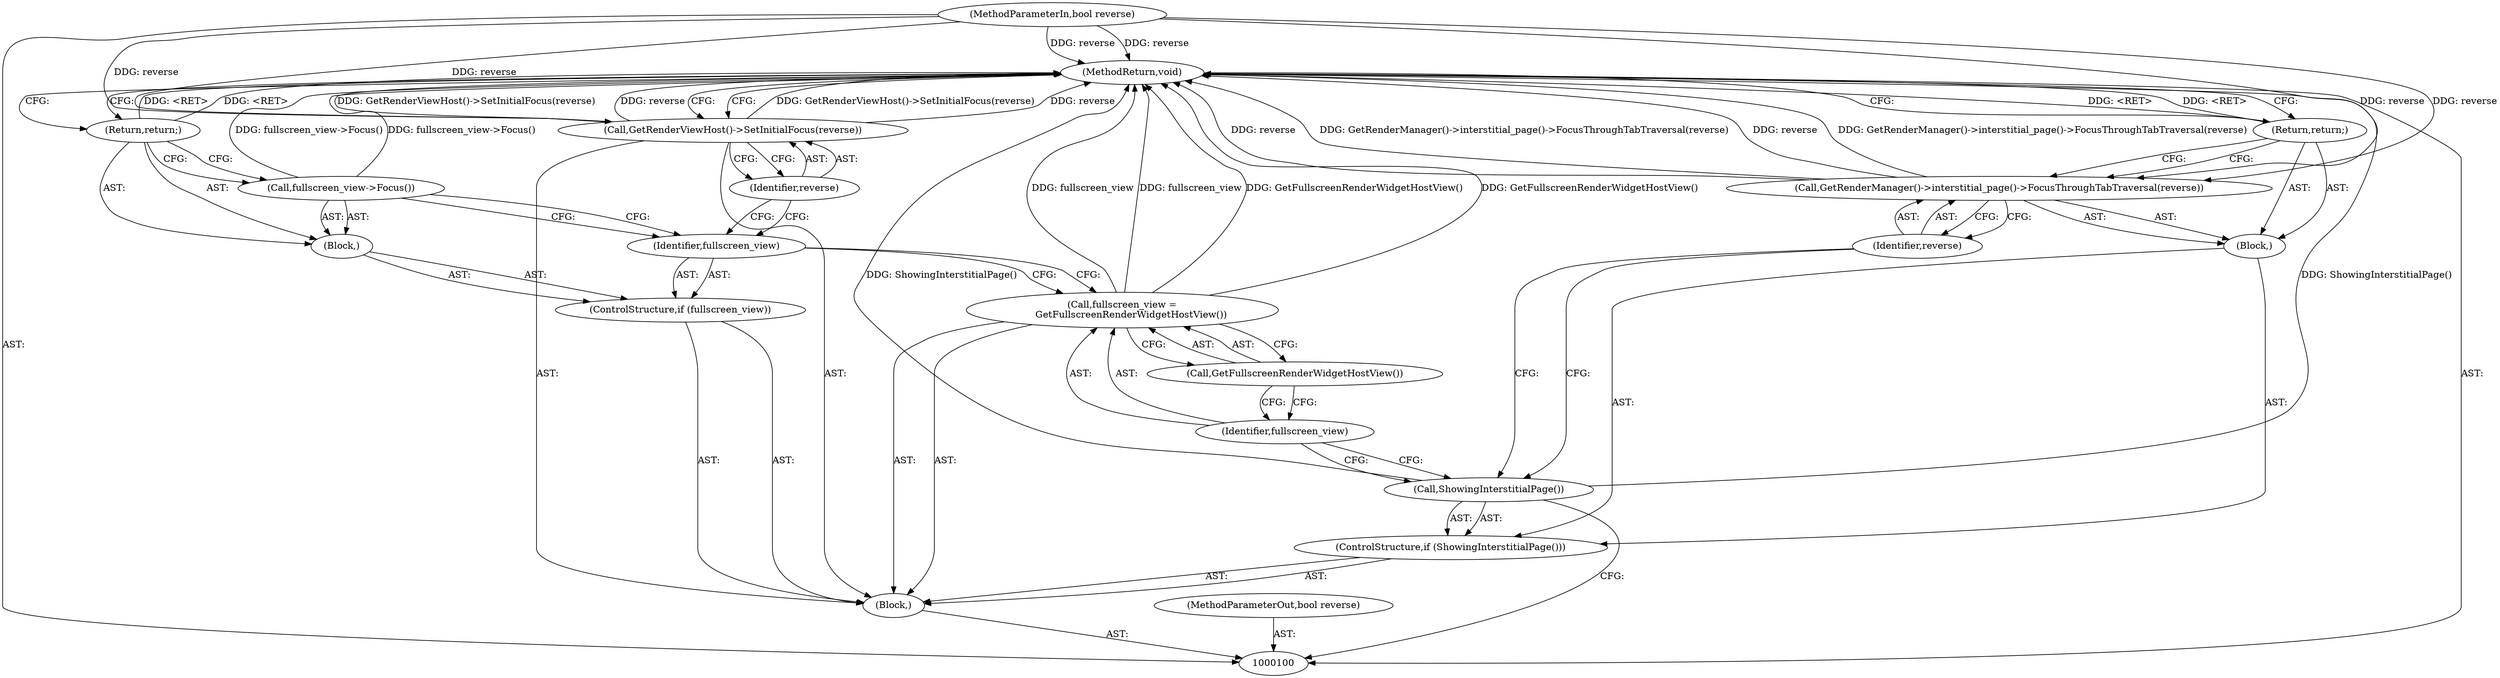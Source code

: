 digraph "1_Chrome_adca986a53b31b6da4cb22f8e755f6856daea89a_7" {
"1000119" [label="(MethodReturn,void)"];
"1000101" [label="(MethodParameterIn,bool reverse)"];
"1000146" [label="(MethodParameterOut,bool reverse)"];
"1000102" [label="(Block,)"];
"1000116" [label="(Return,return;)"];
"1000117" [label="(Call,GetRenderViewHost()->SetInitialFocus(reverse))"];
"1000118" [label="(Identifier,reverse)"];
"1000103" [label="(ControlStructure,if (ShowingInterstitialPage()))"];
"1000105" [label="(Block,)"];
"1000104" [label="(Call,ShowingInterstitialPage())"];
"1000106" [label="(Call,GetRenderManager()->interstitial_page()->FocusThroughTabTraversal(reverse))"];
"1000107" [label="(Identifier,reverse)"];
"1000108" [label="(Return,return;)"];
"1000109" [label="(Call,fullscreen_view =\n      GetFullscreenRenderWidgetHostView())"];
"1000110" [label="(Identifier,fullscreen_view)"];
"1000111" [label="(Call,GetFullscreenRenderWidgetHostView())"];
"1000112" [label="(ControlStructure,if (fullscreen_view))"];
"1000114" [label="(Block,)"];
"1000113" [label="(Identifier,fullscreen_view)"];
"1000115" [label="(Call,fullscreen_view->Focus())"];
"1000119" -> "1000100"  [label="AST: "];
"1000119" -> "1000108"  [label="CFG: "];
"1000119" -> "1000116"  [label="CFG: "];
"1000119" -> "1000117"  [label="CFG: "];
"1000116" -> "1000119"  [label="DDG: <RET>"];
"1000108" -> "1000119"  [label="DDG: <RET>"];
"1000117" -> "1000119"  [label="DDG: GetRenderViewHost()->SetInitialFocus(reverse)"];
"1000117" -> "1000119"  [label="DDG: reverse"];
"1000106" -> "1000119"  [label="DDG: reverse"];
"1000106" -> "1000119"  [label="DDG: GetRenderManager()->interstitial_page()->FocusThroughTabTraversal(reverse)"];
"1000104" -> "1000119"  [label="DDG: ShowingInterstitialPage()"];
"1000115" -> "1000119"  [label="DDG: fullscreen_view->Focus()"];
"1000109" -> "1000119"  [label="DDG: GetFullscreenRenderWidgetHostView()"];
"1000109" -> "1000119"  [label="DDG: fullscreen_view"];
"1000101" -> "1000119"  [label="DDG: reverse"];
"1000101" -> "1000100"  [label="AST: "];
"1000101" -> "1000119"  [label="DDG: reverse"];
"1000101" -> "1000106"  [label="DDG: reverse"];
"1000101" -> "1000117"  [label="DDG: reverse"];
"1000146" -> "1000100"  [label="AST: "];
"1000102" -> "1000100"  [label="AST: "];
"1000103" -> "1000102"  [label="AST: "];
"1000109" -> "1000102"  [label="AST: "];
"1000112" -> "1000102"  [label="AST: "];
"1000117" -> "1000102"  [label="AST: "];
"1000116" -> "1000114"  [label="AST: "];
"1000116" -> "1000115"  [label="CFG: "];
"1000119" -> "1000116"  [label="CFG: "];
"1000116" -> "1000119"  [label="DDG: <RET>"];
"1000117" -> "1000102"  [label="AST: "];
"1000117" -> "1000118"  [label="CFG: "];
"1000118" -> "1000117"  [label="AST: "];
"1000119" -> "1000117"  [label="CFG: "];
"1000117" -> "1000119"  [label="DDG: GetRenderViewHost()->SetInitialFocus(reverse)"];
"1000117" -> "1000119"  [label="DDG: reverse"];
"1000101" -> "1000117"  [label="DDG: reverse"];
"1000118" -> "1000117"  [label="AST: "];
"1000118" -> "1000113"  [label="CFG: "];
"1000117" -> "1000118"  [label="CFG: "];
"1000103" -> "1000102"  [label="AST: "];
"1000104" -> "1000103"  [label="AST: "];
"1000105" -> "1000103"  [label="AST: "];
"1000105" -> "1000103"  [label="AST: "];
"1000106" -> "1000105"  [label="AST: "];
"1000108" -> "1000105"  [label="AST: "];
"1000104" -> "1000103"  [label="AST: "];
"1000104" -> "1000100"  [label="CFG: "];
"1000107" -> "1000104"  [label="CFG: "];
"1000110" -> "1000104"  [label="CFG: "];
"1000104" -> "1000119"  [label="DDG: ShowingInterstitialPage()"];
"1000106" -> "1000105"  [label="AST: "];
"1000106" -> "1000107"  [label="CFG: "];
"1000107" -> "1000106"  [label="AST: "];
"1000108" -> "1000106"  [label="CFG: "];
"1000106" -> "1000119"  [label="DDG: reverse"];
"1000106" -> "1000119"  [label="DDG: GetRenderManager()->interstitial_page()->FocusThroughTabTraversal(reverse)"];
"1000101" -> "1000106"  [label="DDG: reverse"];
"1000107" -> "1000106"  [label="AST: "];
"1000107" -> "1000104"  [label="CFG: "];
"1000106" -> "1000107"  [label="CFG: "];
"1000108" -> "1000105"  [label="AST: "];
"1000108" -> "1000106"  [label="CFG: "];
"1000119" -> "1000108"  [label="CFG: "];
"1000108" -> "1000119"  [label="DDG: <RET>"];
"1000109" -> "1000102"  [label="AST: "];
"1000109" -> "1000111"  [label="CFG: "];
"1000110" -> "1000109"  [label="AST: "];
"1000111" -> "1000109"  [label="AST: "];
"1000113" -> "1000109"  [label="CFG: "];
"1000109" -> "1000119"  [label="DDG: GetFullscreenRenderWidgetHostView()"];
"1000109" -> "1000119"  [label="DDG: fullscreen_view"];
"1000110" -> "1000109"  [label="AST: "];
"1000110" -> "1000104"  [label="CFG: "];
"1000111" -> "1000110"  [label="CFG: "];
"1000111" -> "1000109"  [label="AST: "];
"1000111" -> "1000110"  [label="CFG: "];
"1000109" -> "1000111"  [label="CFG: "];
"1000112" -> "1000102"  [label="AST: "];
"1000113" -> "1000112"  [label="AST: "];
"1000114" -> "1000112"  [label="AST: "];
"1000114" -> "1000112"  [label="AST: "];
"1000115" -> "1000114"  [label="AST: "];
"1000116" -> "1000114"  [label="AST: "];
"1000113" -> "1000112"  [label="AST: "];
"1000113" -> "1000109"  [label="CFG: "];
"1000115" -> "1000113"  [label="CFG: "];
"1000118" -> "1000113"  [label="CFG: "];
"1000115" -> "1000114"  [label="AST: "];
"1000115" -> "1000113"  [label="CFG: "];
"1000116" -> "1000115"  [label="CFG: "];
"1000115" -> "1000119"  [label="DDG: fullscreen_view->Focus()"];
}
